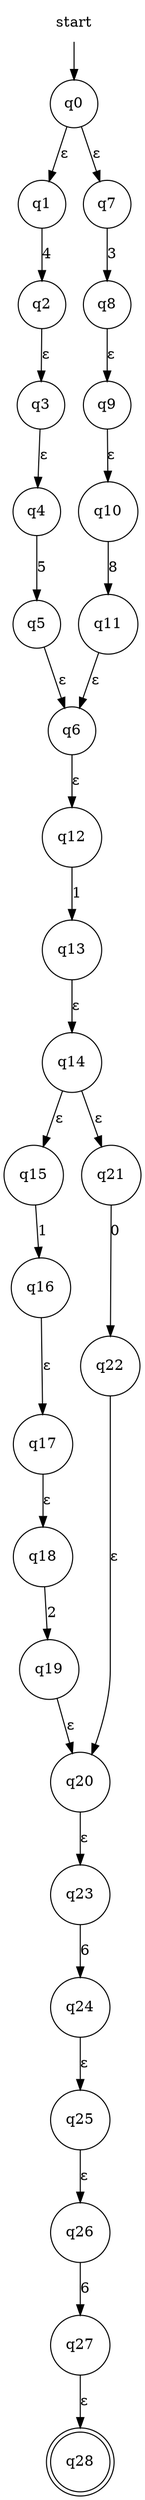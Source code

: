 digraph automaton {
    node [shape=none]; start;
    node [shape=doublecircle]; "q28";
    node [shape=circle];
    start -> "q0";
    "q0" -> "q1" [label="&epsilon;"];
    "q0" -> "q7" [label="&epsilon;"];
    "q1" -> "q2" [label="4"];
    "q2" -> "q3" [label="&epsilon;"];
    "q3" -> "q4" [label="&epsilon;"];
    "q4" -> "q5" [label="5"];
    "q5" -> "q6" [label="&epsilon;"];
    "q6" -> "q12" [label="&epsilon;"];
    "q7" -> "q8" [label="3"];
    "q8" -> "q9" [label="&epsilon;"];
    "q9" -> "q10" [label="&epsilon;"];
    "q10" -> "q11" [label="8"];
    "q11" -> "q6" [label="&epsilon;"];
    "q12" -> "q13" [label="1"];
    "q13" -> "q14" [label="&epsilon;"];
    "q14" -> "q15" [label="&epsilon;"];
    "q14" -> "q21" [label="&epsilon;"];
    "q15" -> "q16" [label="1"];
    "q16" -> "q17" [label="&epsilon;"];
    "q17" -> "q18" [label="&epsilon;"];
    "q18" -> "q19" [label="2"];
    "q19" -> "q20" [label="&epsilon;"];
    "q20" -> "q23" [label="&epsilon;"];
    "q21" -> "q22" [label="0"];
    "q22" -> "q20" [label="&epsilon;"];
    "q23" -> "q24" [label="6"];
    "q24" -> "q25" [label="&epsilon;"];
    "q25" -> "q26" [label="&epsilon;"];
    "q26" -> "q27" [label="6"];
    "q27" -> "q28" [label="&epsilon;"];
}
